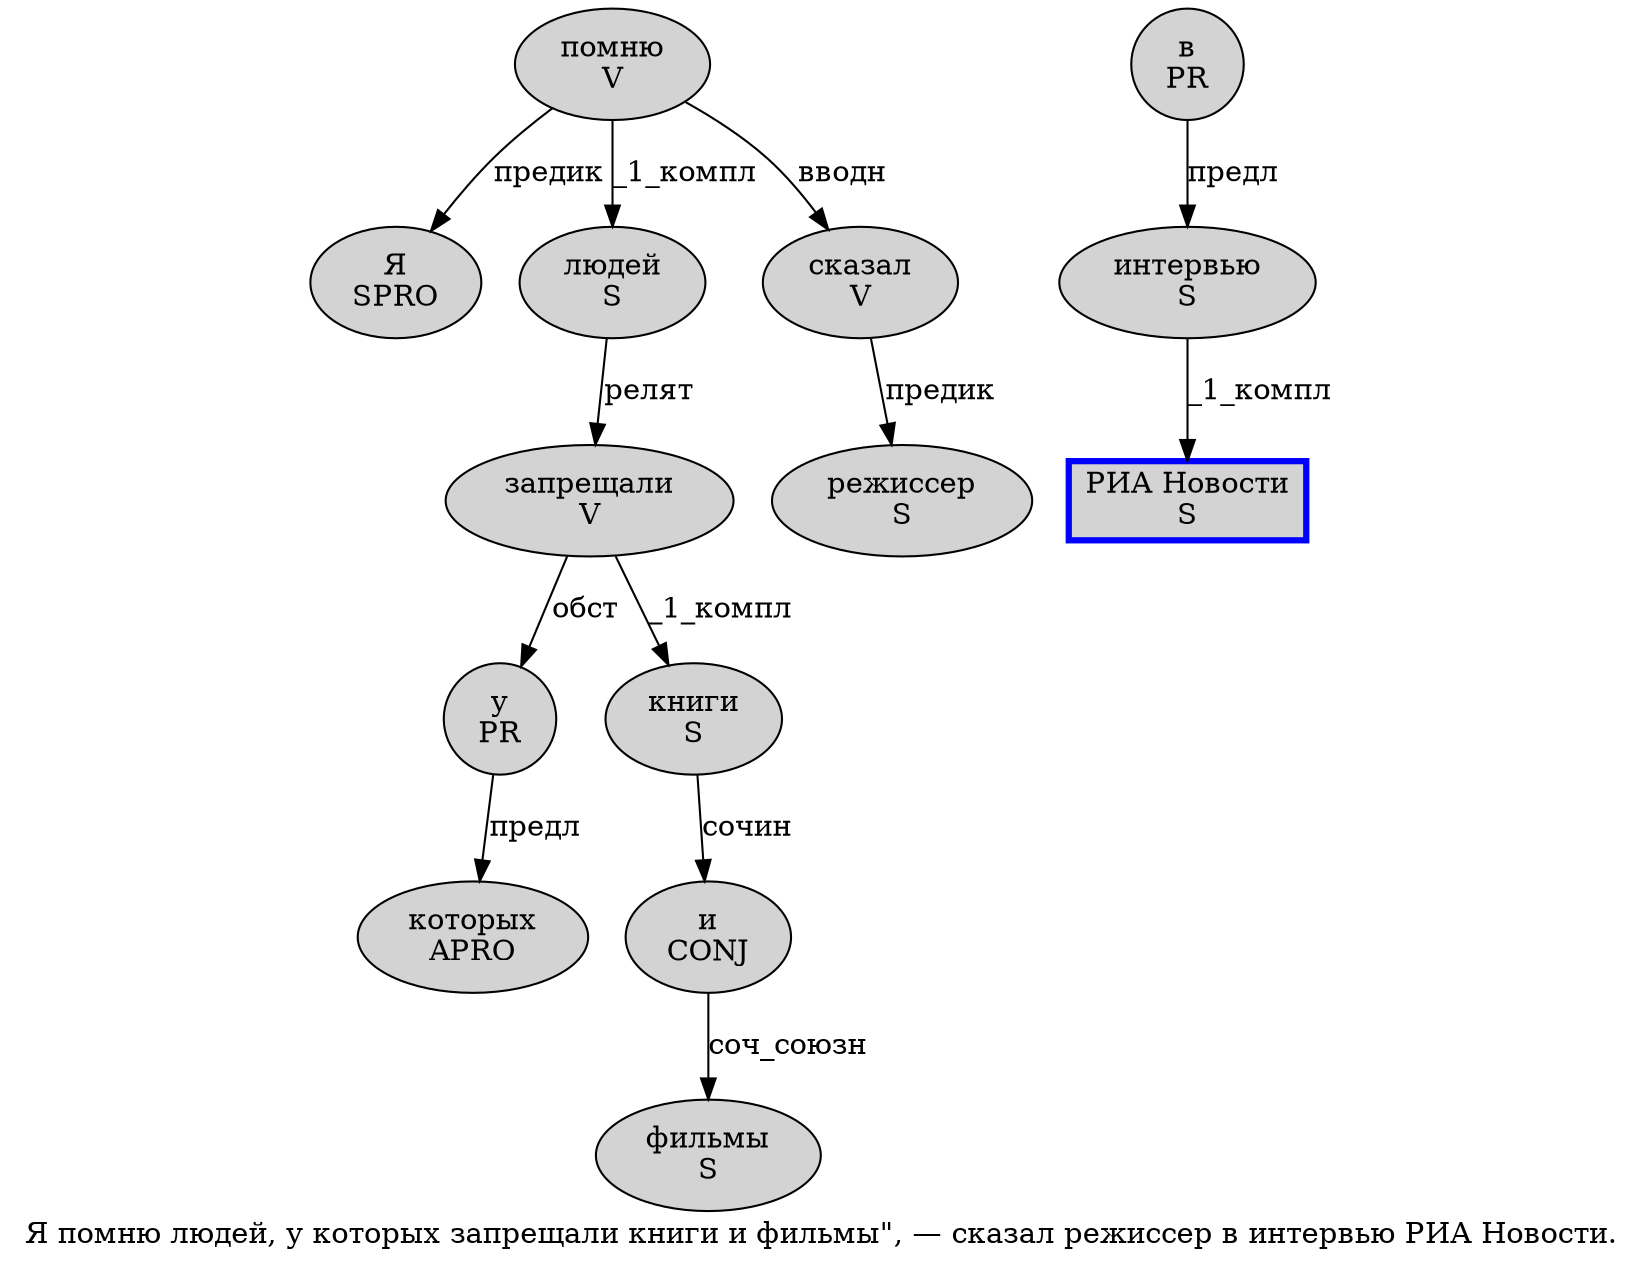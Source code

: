 digraph SENTENCE_1110 {
	graph [label="Я помню людей, у которых запрещали книги и фильмы\", — сказал режиссер в интервью РИА Новости."]
	node [style=filled]
		0 [label="Я
SPRO" color="" fillcolor=lightgray penwidth=1 shape=ellipse]
		1 [label="помню
V" color="" fillcolor=lightgray penwidth=1 shape=ellipse]
		2 [label="людей
S" color="" fillcolor=lightgray penwidth=1 shape=ellipse]
		4 [label="у
PR" color="" fillcolor=lightgray penwidth=1 shape=ellipse]
		5 [label="которых
APRO" color="" fillcolor=lightgray penwidth=1 shape=ellipse]
		6 [label="запрещали
V" color="" fillcolor=lightgray penwidth=1 shape=ellipse]
		7 [label="книги
S" color="" fillcolor=lightgray penwidth=1 shape=ellipse]
		8 [label="и
CONJ" color="" fillcolor=lightgray penwidth=1 shape=ellipse]
		9 [label="фильмы
S" color="" fillcolor=lightgray penwidth=1 shape=ellipse]
		13 [label="сказал
V" color="" fillcolor=lightgray penwidth=1 shape=ellipse]
		14 [label="режиссер
S" color="" fillcolor=lightgray penwidth=1 shape=ellipse]
		15 [label="в
PR" color="" fillcolor=lightgray penwidth=1 shape=ellipse]
		16 [label="интервью
S" color="" fillcolor=lightgray penwidth=1 shape=ellipse]
		17 [label="РИА Новости
S" color=blue fillcolor=lightgray penwidth=3 shape=box]
			15 -> 16 [label="предл"]
			4 -> 5 [label="предл"]
			6 -> 4 [label="обст"]
			6 -> 7 [label="_1_компл"]
			8 -> 9 [label="соч_союзн"]
			16 -> 17 [label="_1_компл"]
			2 -> 6 [label="релят"]
			7 -> 8 [label="сочин"]
			13 -> 14 [label="предик"]
			1 -> 0 [label="предик"]
			1 -> 2 [label="_1_компл"]
			1 -> 13 [label="вводн"]
}